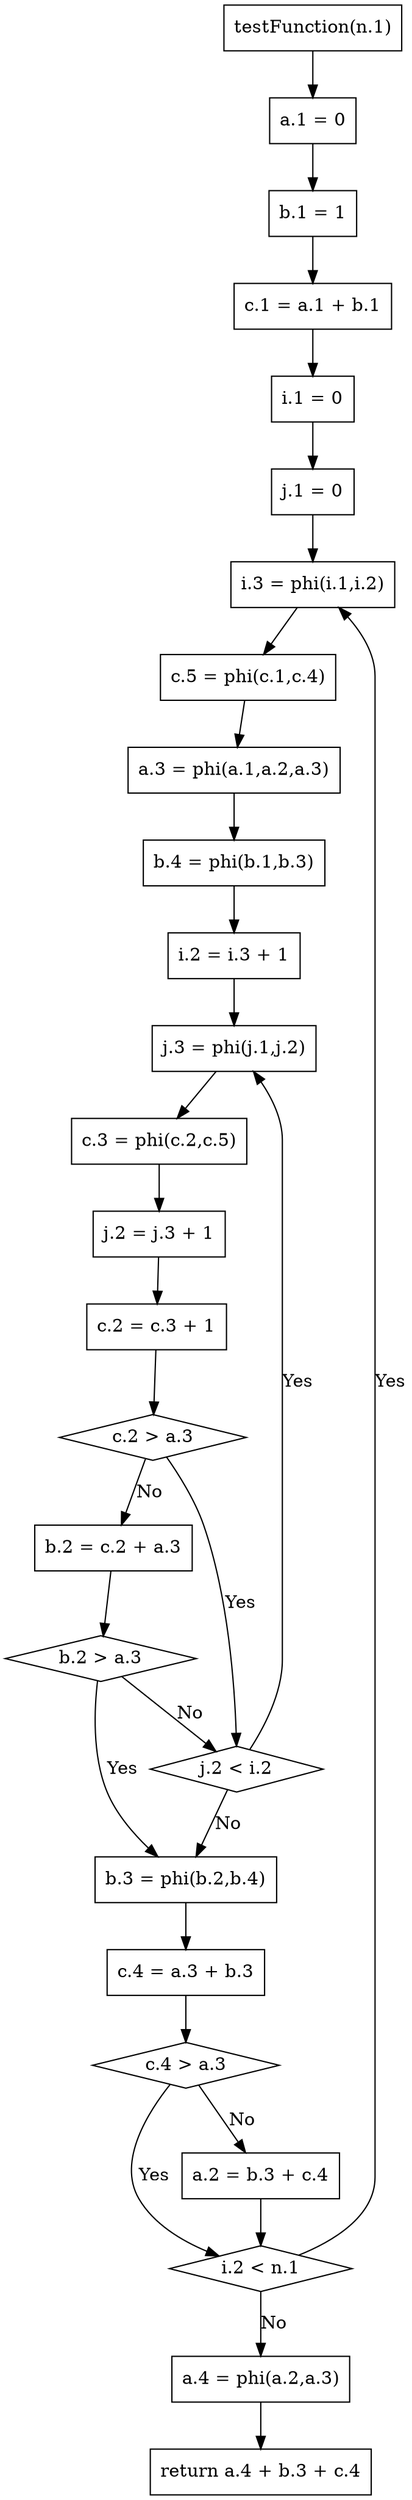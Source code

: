 digraph "gr" {
"1" ["label"="testFunction(n.1)","shape"="box"]
"2" ["label"="a.1 = 0","shape"="box"]
"3" ["label"="b.1 = 1","shape"="box"]
"4" ["label"="c.1 = a.1 + b.1","shape"="box"]
"5" ["label"="i.1 = 0","shape"="box"]
"6" ["label"="j.1 = 0","shape"="box"]

"21" ["label"="i.3 = phi(i.1,i.2)","shape"="box"]
"22" ["label"="c.5 = phi(c.1,c.4)","shape"="box"]
"23" ["label"="a.3 = phi(a.1,a.2,a.3)","shape"="box"]
"24" ["label"="b.4 = phi(b.1,b.3)","shape"="box"]

"7" ["label"="i.2 = i.3 + 1","shape"="box"]

"14" ["label"="j.3 = phi(j.1,j.2)","shape"="box"]
"15" ["label"="c.3 = phi(c.2,c.5)","shape"="box"]

"8" ["label"="j.2 = j.3 + 1","shape"="box"]
"9" ["label"="c.2 = c.3 + 1","shape"="box"]
"10" ["label"="c.2 > a.3","shape"="diamond"]
"11" ["label"="b.2 = c.2 + a.3","shape"="box"]
"12" ["label"="b.2 > a.3","shape"="diamond"]
"13" ["label"="j.2 < i.2","shape"="diamond"]

"16" ["label"="b.3 = phi(b.2,b.4)","shape"="box"]
"17" ["label"="c.4 = a.3 + b.3","shape"="box"]
"18" ["label"="c.4 > a.3","shape"="diamond"]
"19" ["label"="a.2 = b.3 + c.4","shape"="box"]
"20" ["label"="i.2 < n.1","shape"="diamond"]

"25" ["label"="a.4 = phi(a.2,a.3)","shape"="box"]
"26" ["label"="return a.4 + b.3 + c.4","shape"="box"]

"1" -> "2" ["label"=""]
"2" -> "3" ["label"=""]
"3" -> "4" ["label"=""]
"4" -> "5" ["label"=""]
"5" -> "6" ["label"=""]
"6" -> "21" ["label"=""]
"21" -> "22" ["label"=""]
"22" -> "23" ["label"=""]
"23" -> "24" ["label"=""]
"24" -> "7" ["label"=""]
"7" -> "14" ["label"=""]
"14" -> "15" ["label"=""]
"15" -> "8" ["label"=""]
"8" -> "9" ["label"=""]
"9" -> "10" ["label"=""]
"10" -> "13" ["label"="Yes"]
"10" -> "11" ["label"="No"]
"11" -> "12" ["label"=""]
"12" -> "16" ["label"="Yes"]
"12" -> "13" ["label"="No"]
"13" -> "14" ["label"="Yes"]
"13" -> "16" ["label"="No"]
"16" -> "17" ["label"=""]
"17" -> "18" ["label"=""]
"18" -> "20" ["label"="Yes"]
"18" -> "19" ["label"="No"]
"19" -> "20" ["label"=""]
"20" -> "21" ["label"="Yes"]
"20" -> "25" ["label"="No"]
"25" -> "26" ["label"=""]
}